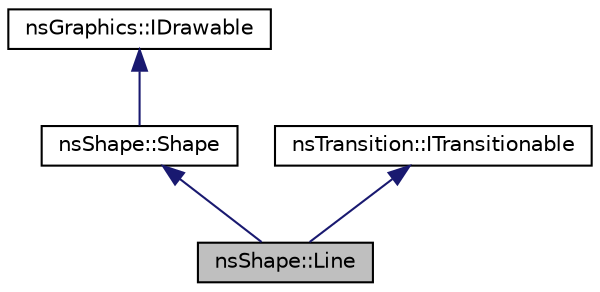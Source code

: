 digraph "nsShape::Line"
{
 // LATEX_PDF_SIZE
  edge [fontname="Helvetica",fontsize="10",labelfontname="Helvetica",labelfontsize="10"];
  node [fontname="Helvetica",fontsize="10",shape=record];
  Node1 [label="nsShape::Line",height=0.2,width=0.4,color="black", fillcolor="grey75", style="filled", fontcolor="black",tooltip="Classe représentant une ligne."];
  Node2 -> Node1 [dir="back",color="midnightblue",fontsize="10",style="solid"];
  Node2 [label="nsShape::Shape",height=0.2,width=0.4,color="black", fillcolor="white", style="filled",URL="$classns_shape_1_1_shape.html",tooltip="Classe de base pour une forme."];
  Node3 -> Node2 [dir="back",color="midnightblue",fontsize="10",style="solid"];
  Node3 [label="nsGraphics::IDrawable",height=0.2,width=0.4,color="black", fillcolor="white", style="filled",URL="$classns_graphics_1_1_i_drawable.html",tooltip="Interface pour un objet affichable."];
  Node4 -> Node1 [dir="back",color="midnightblue",fontsize="10",style="solid"];
  Node4 [label="nsTransition::ITransitionable",height=0.2,width=0.4,color="black", fillcolor="white", style="filled",URL="$classns_transition_1_1_i_transitionable.html",tooltip="Une classe abstraite pour n'importe quelle élément pouvant effectuer une transition entre deux états."];
}
